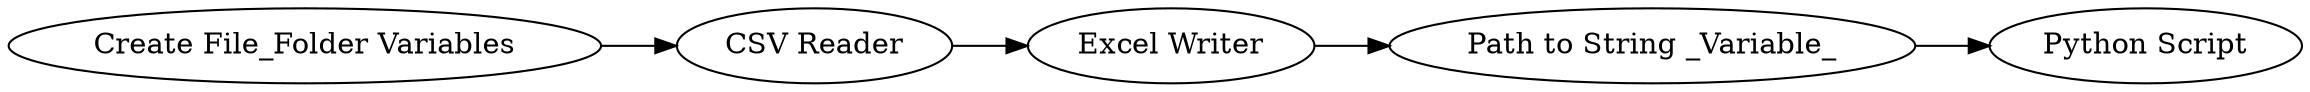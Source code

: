 digraph {
	6 -> 1
	5 -> 2
	2 -> 4
	4 -> 6
	5 [label="Create File_Folder Variables"]
	1 [label="Python Script"]
	4 [label="Excel Writer"]
	6 [label="Path to String _Variable_"]
	2 [label="CSV Reader"]
	rankdir=LR
}
